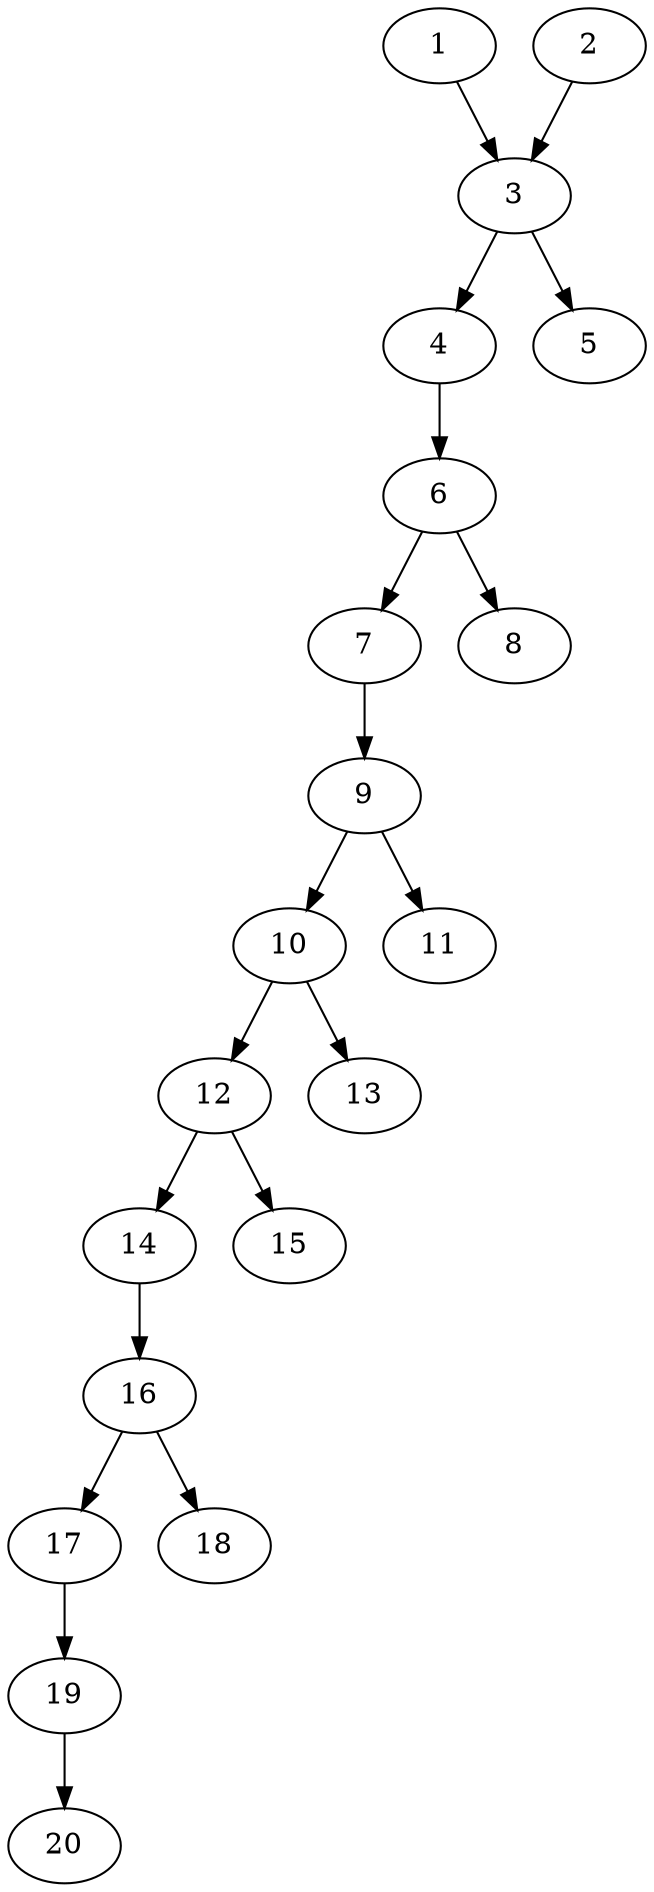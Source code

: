 // DAG automatically generated by daggen at Thu Oct  3 13:58:42 2019
// ./daggen --dot -n 20 --ccr 0.3 --fat 0.3 --regular 0.9 --density 0.6 --mindata 5242880 --maxdata 52428800 
digraph G {
  1 [size="158385493", alpha="0.07", expect_size="47515648"] 
  1 -> 3 [size ="47515648"]
  2 [size="80319147", alpha="0.08", expect_size="24095744"] 
  2 -> 3 [size ="24095744"]
  3 [size="79687680", alpha="0.19", expect_size="23906304"] 
  3 -> 4 [size ="23906304"]
  3 -> 5 [size ="23906304"]
  4 [size="42717867", alpha="0.07", expect_size="12815360"] 
  4 -> 6 [size ="12815360"]
  5 [size="25845760", alpha="0.18", expect_size="7753728"] 
  6 [size="49377280", alpha="0.14", expect_size="14813184"] 
  6 -> 7 [size ="14813184"]
  6 -> 8 [size ="14813184"]
  7 [size="162884267", alpha="0.11", expect_size="48865280"] 
  7 -> 9 [size ="48865280"]
  8 [size="30341120", alpha="0.13", expect_size="9102336"] 
  9 [size="165911893", alpha="0.06", expect_size="49773568"] 
  9 -> 10 [size ="49773568"]
  9 -> 11 [size ="49773568"]
  10 [size="35857067", alpha="0.13", expect_size="10757120"] 
  10 -> 12 [size ="10757120"]
  10 -> 13 [size ="10757120"]
  11 [size="95092053", alpha="0.09", expect_size="28527616"] 
  12 [size="149207040", alpha="0.12", expect_size="44762112"] 
  12 -> 14 [size ="44762112"]
  12 -> 15 [size ="44762112"]
  13 [size="51520853", alpha="0.14", expect_size="15456256"] 
  14 [size="47489707", alpha="0.16", expect_size="14246912"] 
  14 -> 16 [size ="14246912"]
  15 [size="102301013", alpha="0.11", expect_size="30690304"] 
  16 [size="89460053", alpha="0.06", expect_size="26838016"] 
  16 -> 17 [size ="26838016"]
  16 -> 18 [size ="26838016"]
  17 [size="38877867", alpha="0.06", expect_size="11663360"] 
  17 -> 19 [size ="11663360"]
  18 [size="127918080", alpha="0.18", expect_size="38375424"] 
  19 [size="71656107", alpha="0.09", expect_size="21496832"] 
  19 -> 20 [size ="21496832"]
  20 [size="117149013", alpha="0.15", expect_size="35144704"] 
}
